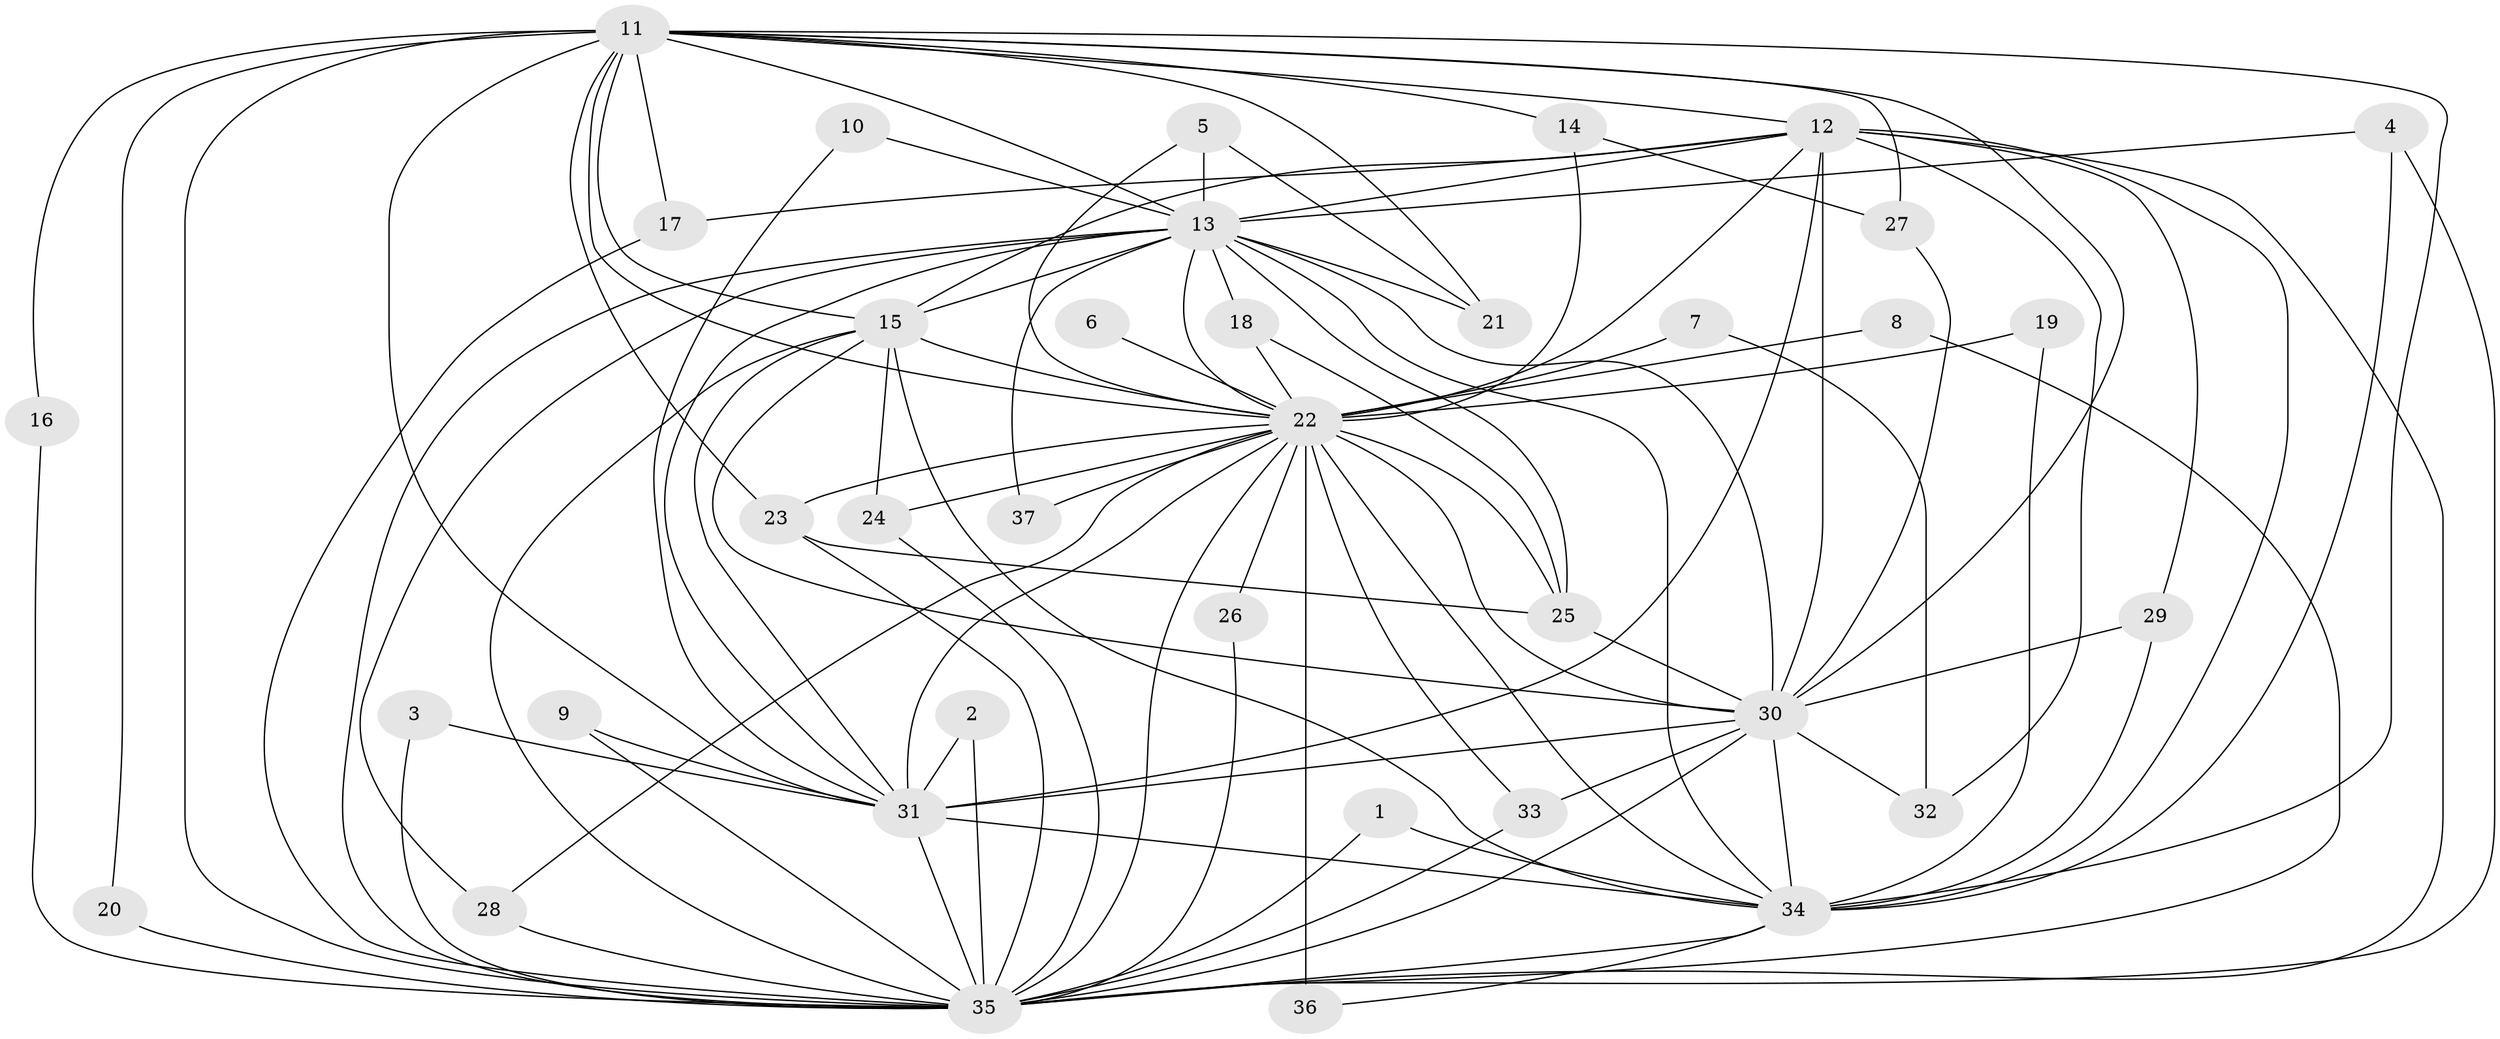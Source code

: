 // original degree distribution, {17: 0.0273972602739726, 16: 0.0273972602739726, 13: 0.0136986301369863, 23: 0.0136986301369863, 29: 0.0136986301369863, 18: 0.0136986301369863, 30: 0.0136986301369863, 15: 0.0136986301369863, 2: 0.6438356164383562, 5: 0.0273972602739726, 4: 0.0273972602739726, 3: 0.1643835616438356}
// Generated by graph-tools (version 1.1) at 2025/01/03/09/25 03:01:30]
// undirected, 37 vertices, 103 edges
graph export_dot {
graph [start="1"]
  node [color=gray90,style=filled];
  1;
  2;
  3;
  4;
  5;
  6;
  7;
  8;
  9;
  10;
  11;
  12;
  13;
  14;
  15;
  16;
  17;
  18;
  19;
  20;
  21;
  22;
  23;
  24;
  25;
  26;
  27;
  28;
  29;
  30;
  31;
  32;
  33;
  34;
  35;
  36;
  37;
  1 -- 34 [weight=1.0];
  1 -- 35 [weight=1.0];
  2 -- 31 [weight=1.0];
  2 -- 35 [weight=1.0];
  3 -- 31 [weight=1.0];
  3 -- 35 [weight=1.0];
  4 -- 13 [weight=1.0];
  4 -- 34 [weight=1.0];
  4 -- 35 [weight=1.0];
  5 -- 13 [weight=1.0];
  5 -- 21 [weight=1.0];
  5 -- 22 [weight=1.0];
  6 -- 22 [weight=1.0];
  7 -- 22 [weight=1.0];
  7 -- 32 [weight=1.0];
  8 -- 22 [weight=1.0];
  8 -- 35 [weight=1.0];
  9 -- 31 [weight=1.0];
  9 -- 35 [weight=1.0];
  10 -- 13 [weight=1.0];
  10 -- 31 [weight=1.0];
  11 -- 12 [weight=1.0];
  11 -- 13 [weight=1.0];
  11 -- 14 [weight=1.0];
  11 -- 15 [weight=1.0];
  11 -- 16 [weight=1.0];
  11 -- 17 [weight=1.0];
  11 -- 20 [weight=1.0];
  11 -- 21 [weight=1.0];
  11 -- 22 [weight=1.0];
  11 -- 23 [weight=1.0];
  11 -- 27 [weight=1.0];
  11 -- 30 [weight=2.0];
  11 -- 31 [weight=2.0];
  11 -- 34 [weight=1.0];
  11 -- 35 [weight=2.0];
  12 -- 13 [weight=1.0];
  12 -- 15 [weight=1.0];
  12 -- 17 [weight=1.0];
  12 -- 22 [weight=2.0];
  12 -- 29 [weight=1.0];
  12 -- 30 [weight=2.0];
  12 -- 31 [weight=1.0];
  12 -- 32 [weight=2.0];
  12 -- 34 [weight=1.0];
  12 -- 35 [weight=2.0];
  13 -- 15 [weight=4.0];
  13 -- 18 [weight=1.0];
  13 -- 21 [weight=1.0];
  13 -- 22 [weight=1.0];
  13 -- 25 [weight=1.0];
  13 -- 28 [weight=1.0];
  13 -- 30 [weight=4.0];
  13 -- 31 [weight=1.0];
  13 -- 34 [weight=2.0];
  13 -- 35 [weight=1.0];
  13 -- 37 [weight=1.0];
  14 -- 22 [weight=1.0];
  14 -- 27 [weight=1.0];
  15 -- 22 [weight=1.0];
  15 -- 24 [weight=1.0];
  15 -- 30 [weight=2.0];
  15 -- 31 [weight=1.0];
  15 -- 34 [weight=1.0];
  15 -- 35 [weight=1.0];
  16 -- 35 [weight=1.0];
  17 -- 35 [weight=1.0];
  18 -- 22 [weight=1.0];
  18 -- 25 [weight=1.0];
  19 -- 22 [weight=2.0];
  19 -- 34 [weight=1.0];
  20 -- 35 [weight=1.0];
  22 -- 23 [weight=1.0];
  22 -- 24 [weight=1.0];
  22 -- 25 [weight=1.0];
  22 -- 26 [weight=1.0];
  22 -- 28 [weight=1.0];
  22 -- 30 [weight=4.0];
  22 -- 31 [weight=1.0];
  22 -- 33 [weight=1.0];
  22 -- 34 [weight=1.0];
  22 -- 35 [weight=1.0];
  22 -- 36 [weight=2.0];
  22 -- 37 [weight=1.0];
  23 -- 25 [weight=1.0];
  23 -- 35 [weight=1.0];
  24 -- 35 [weight=1.0];
  25 -- 30 [weight=1.0];
  26 -- 35 [weight=1.0];
  27 -- 30 [weight=1.0];
  28 -- 35 [weight=2.0];
  29 -- 30 [weight=1.0];
  29 -- 34 [weight=1.0];
  30 -- 31 [weight=3.0];
  30 -- 32 [weight=2.0];
  30 -- 33 [weight=1.0];
  30 -- 34 [weight=3.0];
  30 -- 35 [weight=3.0];
  31 -- 34 [weight=1.0];
  31 -- 35 [weight=3.0];
  33 -- 35 [weight=1.0];
  34 -- 35 [weight=1.0];
  34 -- 36 [weight=1.0];
}
